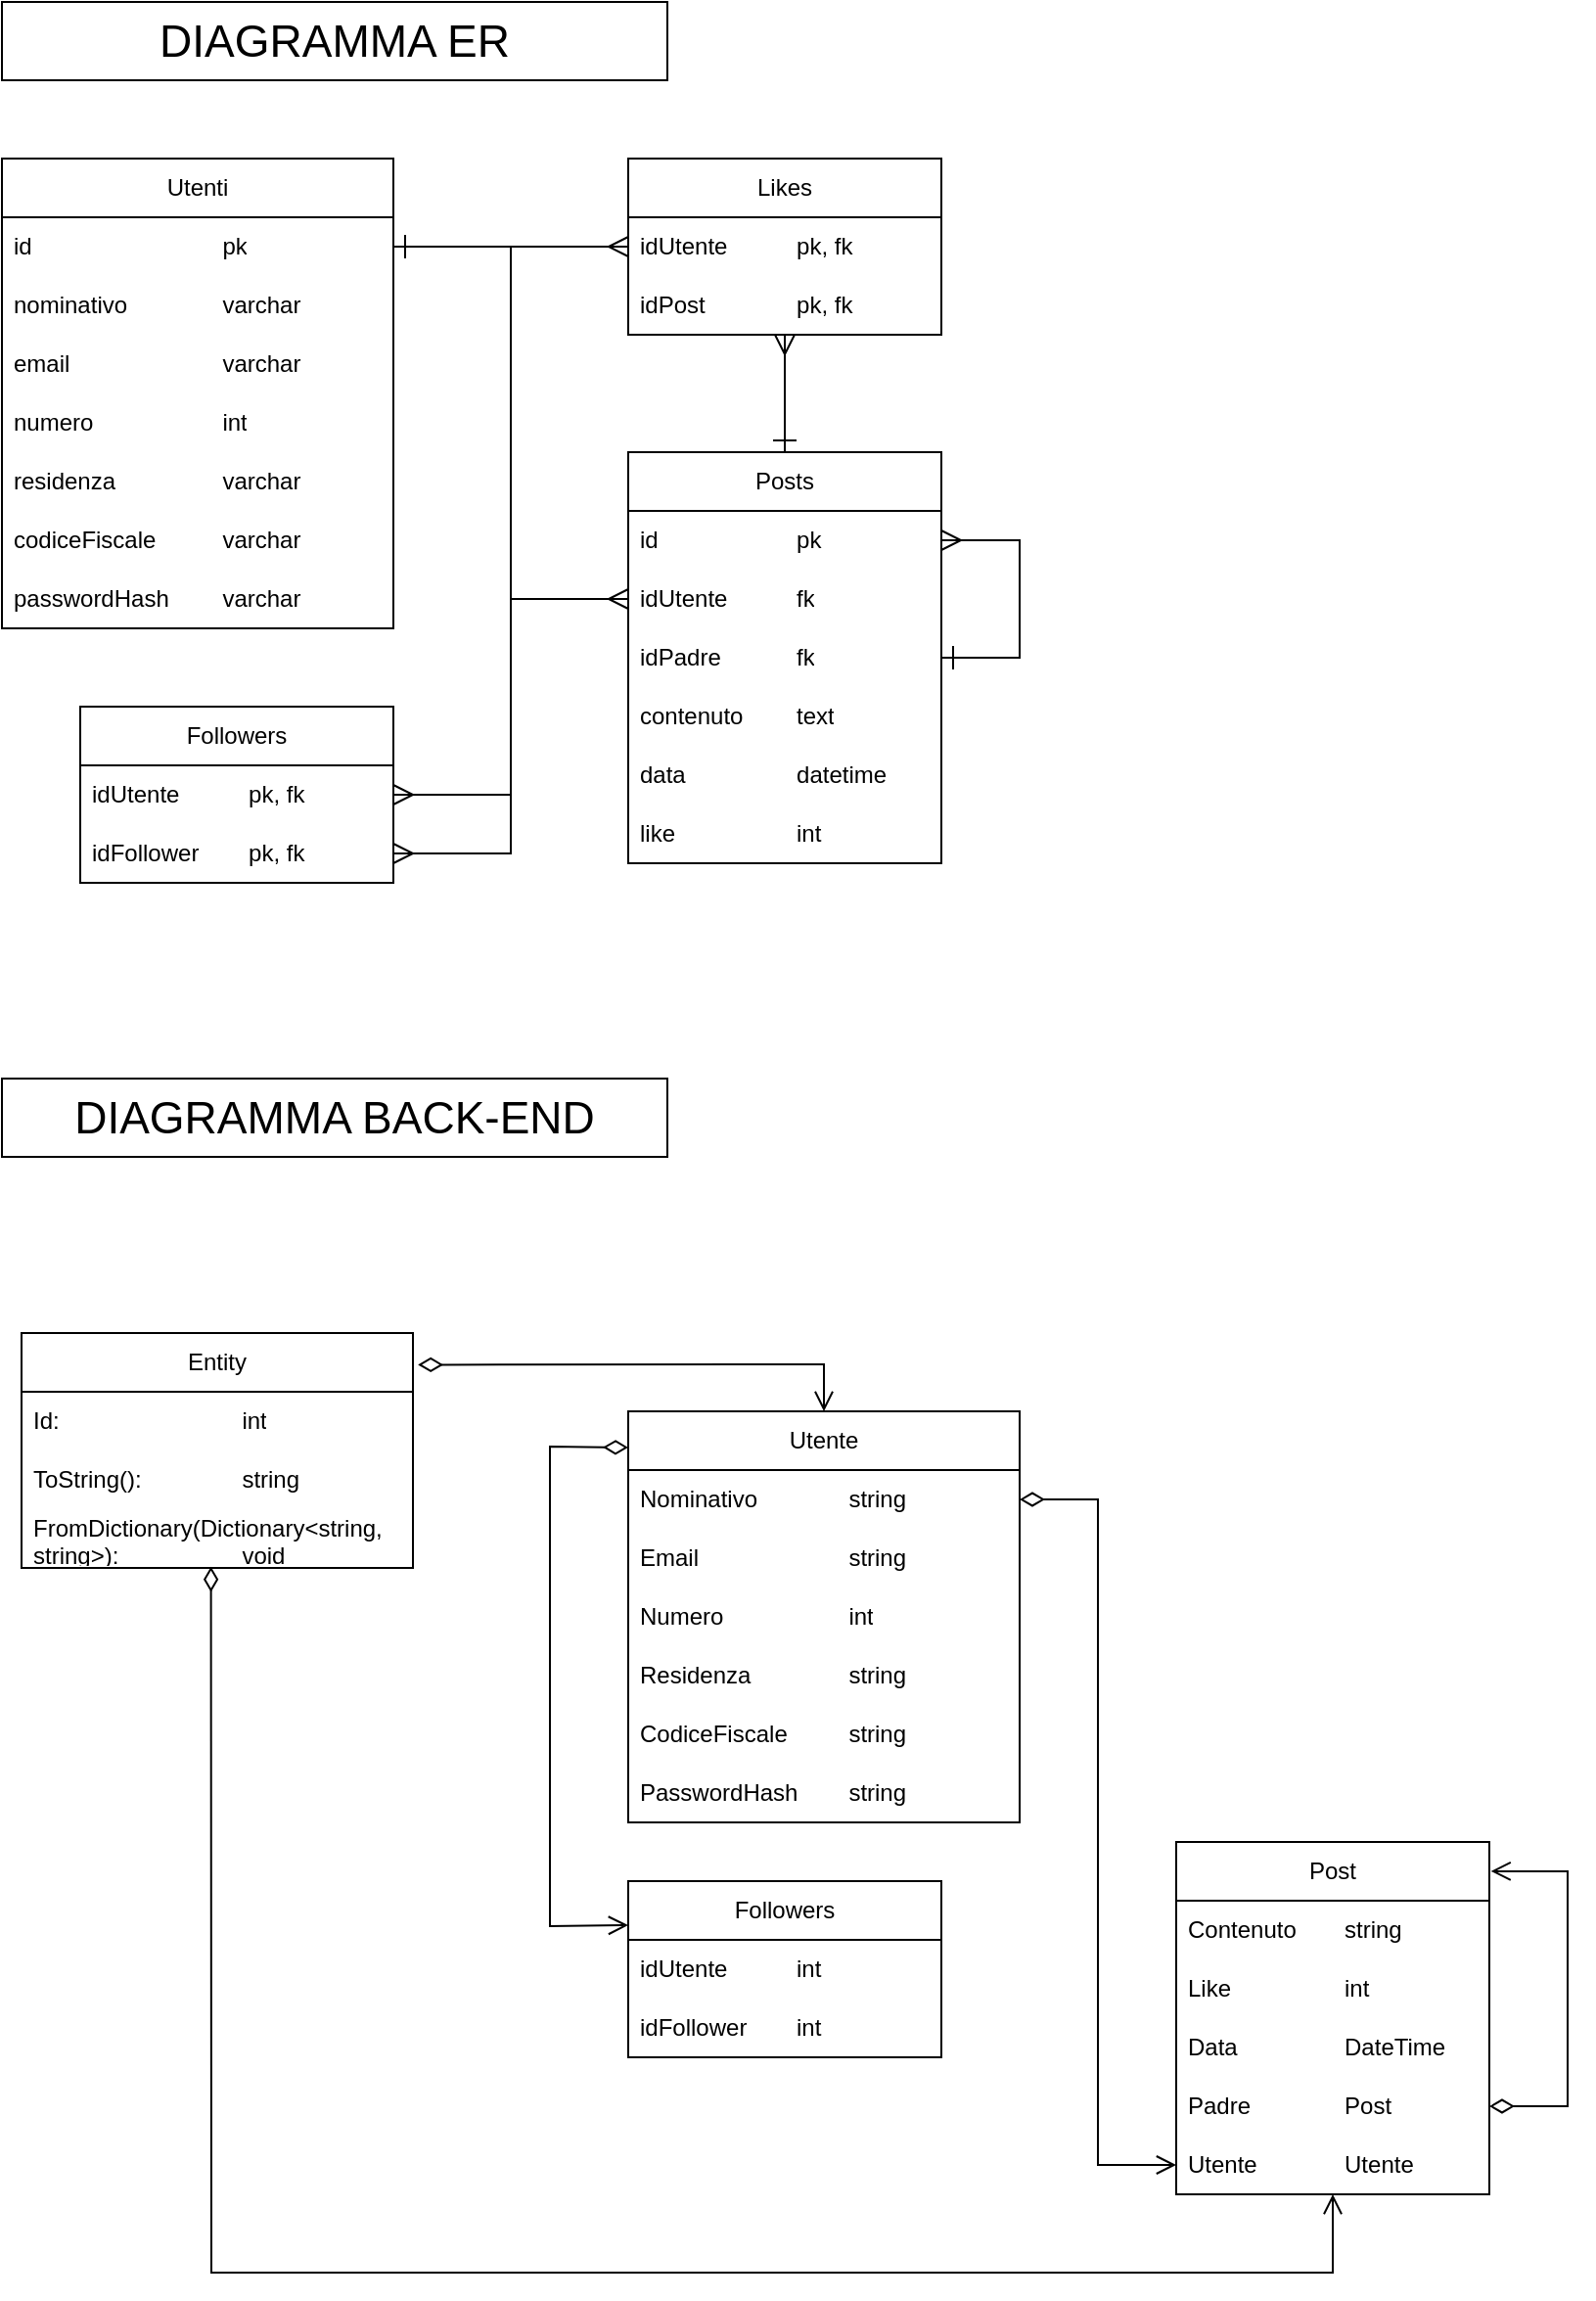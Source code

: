 <mxfile version="22.0.4" type="device">
  <diagram name="Page-1" id="b520641d-4fe3-3701-9064-5fc419738815">
    <mxGraphModel dx="1274" dy="706" grid="1" gridSize="10" guides="1" tooltips="1" connect="1" arrows="1" fold="1" page="1" pageScale="1" pageWidth="1100" pageHeight="850" background="none" math="0" shadow="0">
      <root>
        <mxCell id="0" />
        <mxCell id="1" parent="0" />
        <mxCell id="Cp1m9hOyoxUrhOeK2Ubn-2" value="Utenti" style="swimlane;fontStyle=0;childLayout=stackLayout;horizontal=1;startSize=30;horizontalStack=0;resizeParent=1;resizeParentMax=0;resizeLast=0;collapsible=1;marginBottom=0;whiteSpace=wrap;html=1;" parent="1" vertex="1">
          <mxGeometry x="40" y="120" width="200" height="240" as="geometry" />
        </mxCell>
        <mxCell id="Cp1m9hOyoxUrhOeK2Ubn-4" value="id&lt;span style=&quot;white-space: pre;&quot;&gt;&#x9;&lt;span style=&quot;white-space: pre;&quot;&gt;&#x9;&lt;/span&gt;&lt;span style=&quot;white-space: pre;&quot;&gt;&#x9;&lt;span style=&quot;white-space: pre;&quot;&gt;&#x9;&lt;/span&gt;&lt;/span&gt;&lt;/span&gt;pk" style="text;strokeColor=none;fillColor=none;align=left;verticalAlign=middle;spacingLeft=4;spacingRight=4;overflow=hidden;points=[[0,0.5],[1,0.5]];portConstraint=eastwest;rotatable=0;whiteSpace=wrap;html=1;" parent="Cp1m9hOyoxUrhOeK2Ubn-2" vertex="1">
          <mxGeometry y="30" width="200" height="30" as="geometry" />
        </mxCell>
        <mxCell id="Cp1m9hOyoxUrhOeK2Ubn-5" value="nominativo&amp;nbsp;&#x9;&lt;span style=&quot;white-space: pre;&quot;&gt;&#x9;&lt;span style=&quot;white-space: pre;&quot;&gt;&#x9;&lt;/span&gt;&lt;/span&gt;varchar" style="text;strokeColor=none;fillColor=none;align=left;verticalAlign=middle;spacingLeft=4;spacingRight=4;overflow=hidden;points=[[0,0.5],[1,0.5]];portConstraint=eastwest;rotatable=0;whiteSpace=wrap;html=1;" parent="Cp1m9hOyoxUrhOeK2Ubn-2" vertex="1">
          <mxGeometry y="60" width="200" height="30" as="geometry" />
        </mxCell>
        <mxCell id="Cp1m9hOyoxUrhOeK2Ubn-6" value="email&lt;span style=&quot;white-space: pre;&quot;&gt;&#x9;&lt;span style=&quot;white-space: pre;&quot;&gt;&#x9;&lt;span style=&quot;white-space: pre;&quot;&gt;&#x9;&lt;/span&gt;&lt;/span&gt;&lt;/span&gt;varchar" style="text;strokeColor=none;fillColor=none;align=left;verticalAlign=middle;spacingLeft=4;spacingRight=4;overflow=hidden;points=[[0,0.5],[1,0.5]];portConstraint=eastwest;rotatable=0;whiteSpace=wrap;html=1;" parent="Cp1m9hOyoxUrhOeK2Ubn-2" vertex="1">
          <mxGeometry y="90" width="200" height="30" as="geometry" />
        </mxCell>
        <mxCell id="Cp1m9hOyoxUrhOeK2Ubn-7" value="numero&lt;span style=&quot;white-space: pre;&quot;&gt;&#x9;&lt;span style=&quot;white-space: pre;&quot;&gt;&#x9;&lt;span style=&quot;white-space: pre;&quot;&gt;&#x9;&lt;/span&gt;&lt;/span&gt;&lt;/span&gt;int" style="text;strokeColor=none;fillColor=none;align=left;verticalAlign=middle;spacingLeft=4;spacingRight=4;overflow=hidden;points=[[0,0.5],[1,0.5]];portConstraint=eastwest;rotatable=0;whiteSpace=wrap;html=1;" parent="Cp1m9hOyoxUrhOeK2Ubn-2" vertex="1">
          <mxGeometry y="120" width="200" height="30" as="geometry" />
        </mxCell>
        <mxCell id="Cp1m9hOyoxUrhOeK2Ubn-8" value="residenza&lt;span style=&quot;white-space: pre;&quot;&gt;&#x9;&lt;span style=&quot;white-space: pre;&quot;&gt;&#x9;&lt;/span&gt;&lt;/span&gt;varchar" style="text;strokeColor=none;fillColor=none;align=left;verticalAlign=middle;spacingLeft=4;spacingRight=4;overflow=hidden;points=[[0,0.5],[1,0.5]];portConstraint=eastwest;rotatable=0;whiteSpace=wrap;html=1;" parent="Cp1m9hOyoxUrhOeK2Ubn-2" vertex="1">
          <mxGeometry y="150" width="200" height="30" as="geometry" />
        </mxCell>
        <mxCell id="Cp1m9hOyoxUrhOeK2Ubn-9" value="codiceFiscale&lt;span style=&quot;white-space: pre;&quot;&gt;&#x9;&lt;span style=&quot;white-space: pre;&quot;&gt;&#x9;&lt;/span&gt;&lt;/span&gt;varchar" style="text;strokeColor=none;fillColor=none;align=left;verticalAlign=middle;spacingLeft=4;spacingRight=4;overflow=hidden;points=[[0,0.5],[1,0.5]];portConstraint=eastwest;rotatable=0;whiteSpace=wrap;html=1;" parent="Cp1m9hOyoxUrhOeK2Ubn-2" vertex="1">
          <mxGeometry y="180" width="200" height="30" as="geometry" />
        </mxCell>
        <mxCell id="Cp1m9hOyoxUrhOeK2Ubn-10" value="passwordHash&lt;span style=&quot;white-space: pre;&quot;&gt;&#x9;&lt;/span&gt;varchar" style="text;strokeColor=none;fillColor=none;align=left;verticalAlign=middle;spacingLeft=4;spacingRight=4;overflow=hidden;points=[[0,0.5],[1,0.5]];portConstraint=eastwest;rotatable=0;whiteSpace=wrap;html=1;" parent="Cp1m9hOyoxUrhOeK2Ubn-2" vertex="1">
          <mxGeometry y="210" width="200" height="30" as="geometry" />
        </mxCell>
        <mxCell id="Cp1m9hOyoxUrhOeK2Ubn-11" value="Posts" style="swimlane;fontStyle=0;childLayout=stackLayout;horizontal=1;startSize=30;horizontalStack=0;resizeParent=1;resizeParentMax=0;resizeLast=0;collapsible=1;marginBottom=0;whiteSpace=wrap;html=1;" parent="1" vertex="1">
          <mxGeometry x="360" y="270" width="160" height="210" as="geometry" />
        </mxCell>
        <mxCell id="Cp1m9hOyoxUrhOeK2Ubn-12" value="id&lt;span style=&quot;white-space: pre;&quot;&gt;&#x9;&lt;span style=&quot;white-space: pre;&quot;&gt;&#x9;&lt;/span&gt;&lt;span style=&quot;white-space: pre;&quot;&gt;&#x9;&lt;/span&gt;&lt;/span&gt;pk" style="text;strokeColor=none;fillColor=none;align=left;verticalAlign=middle;spacingLeft=4;spacingRight=4;overflow=hidden;points=[[0,0.5],[1,0.5]];portConstraint=eastwest;rotatable=0;whiteSpace=wrap;html=1;" parent="Cp1m9hOyoxUrhOeK2Ubn-11" vertex="1">
          <mxGeometry y="30" width="160" height="30" as="geometry" />
        </mxCell>
        <mxCell id="Cp1m9hOyoxUrhOeK2Ubn-13" value="idUtente&lt;span style=&quot;white-space: pre;&quot;&gt;&#x9;&lt;/span&gt;&lt;span style=&quot;white-space: pre;&quot;&gt;&#x9;&lt;/span&gt;fk" style="text;strokeColor=none;fillColor=none;align=left;verticalAlign=middle;spacingLeft=4;spacingRight=4;overflow=hidden;points=[[0,0.5],[1,0.5]];portConstraint=eastwest;rotatable=0;whiteSpace=wrap;html=1;" parent="Cp1m9hOyoxUrhOeK2Ubn-11" vertex="1">
          <mxGeometry y="60" width="160" height="30" as="geometry" />
        </mxCell>
        <mxCell id="Cp1m9hOyoxUrhOeK2Ubn-109" value="idPadre&lt;span style=&quot;white-space: pre;&quot;&gt;&#x9;&lt;/span&gt;&lt;span style=&quot;white-space: pre;&quot;&gt;&#x9;&lt;/span&gt;fk" style="text;strokeColor=none;fillColor=none;align=left;verticalAlign=middle;spacingLeft=4;spacingRight=4;overflow=hidden;points=[[0,0.5],[1,0.5]];portConstraint=eastwest;rotatable=0;whiteSpace=wrap;html=1;" parent="Cp1m9hOyoxUrhOeK2Ubn-11" vertex="1">
          <mxGeometry y="90" width="160" height="30" as="geometry" />
        </mxCell>
        <mxCell id="Cp1m9hOyoxUrhOeK2Ubn-14" value="contenuto&lt;span style=&quot;white-space: pre;&quot;&gt;&#x9;&lt;/span&gt;text" style="text;strokeColor=none;fillColor=none;align=left;verticalAlign=middle;spacingLeft=4;spacingRight=4;overflow=hidden;points=[[0,0.5],[1,0.5]];portConstraint=eastwest;rotatable=0;whiteSpace=wrap;html=1;" parent="Cp1m9hOyoxUrhOeK2Ubn-11" vertex="1">
          <mxGeometry y="120" width="160" height="30" as="geometry" />
        </mxCell>
        <mxCell id="Cp1m9hOyoxUrhOeK2Ubn-15" value="data&lt;span style=&quot;white-space: pre;&quot;&gt;&#x9;&lt;/span&gt;&lt;span style=&quot;white-space: pre;&quot;&gt;&#x9;&lt;/span&gt;&lt;span style=&quot;white-space: pre;&quot;&gt;&#x9;&lt;/span&gt;datetime" style="text;strokeColor=none;fillColor=none;align=left;verticalAlign=middle;spacingLeft=4;spacingRight=4;overflow=hidden;points=[[0,0.5],[1,0.5]];portConstraint=eastwest;rotatable=0;whiteSpace=wrap;html=1;" parent="Cp1m9hOyoxUrhOeK2Ubn-11" vertex="1">
          <mxGeometry y="150" width="160" height="30" as="geometry" />
        </mxCell>
        <mxCell id="Cp1m9hOyoxUrhOeK2Ubn-107" value="like&lt;span style=&quot;white-space: pre;&quot;&gt;&#x9;&lt;/span&gt;&lt;span style=&quot;white-space: pre;&quot;&gt;&#x9;&lt;/span&gt;&lt;span style=&quot;white-space: pre;&quot;&gt;&#x9;&lt;/span&gt;int" style="text;strokeColor=none;fillColor=none;align=left;verticalAlign=middle;spacingLeft=4;spacingRight=4;overflow=hidden;points=[[0,0.5],[1,0.5]];portConstraint=eastwest;rotatable=0;whiteSpace=wrap;html=1;" parent="Cp1m9hOyoxUrhOeK2Ubn-11" vertex="1">
          <mxGeometry y="180" width="160" height="30" as="geometry" />
        </mxCell>
        <mxCell id="Cp1m9hOyoxUrhOeK2Ubn-110" value="" style="endArrow=ERmany;startArrow=ERone;endFill=0;startFill=0;endSize=8;startSize=10;html=1;rounded=0;exitX=1;exitY=0.5;exitDx=0;exitDy=0;entryX=1;entryY=0.5;entryDx=0;entryDy=0;" parent="Cp1m9hOyoxUrhOeK2Ubn-11" source="Cp1m9hOyoxUrhOeK2Ubn-109" target="Cp1m9hOyoxUrhOeK2Ubn-12" edge="1">
          <mxGeometry width="160" relative="1" as="geometry">
            <mxPoint x="200" y="140" as="sourcePoint" />
            <mxPoint x="200" y="50" as="targetPoint" />
            <Array as="points">
              <mxPoint x="200" y="105" />
              <mxPoint x="200" y="45" />
            </Array>
          </mxGeometry>
        </mxCell>
        <mxCell id="Cp1m9hOyoxUrhOeK2Ubn-20" value="" style="endArrow=ERmany;startArrow=ERone;endFill=0;startFill=0;endSize=8;startSize=10;html=1;rounded=0;exitX=1;exitY=0.5;exitDx=0;exitDy=0;entryX=0;entryY=0.5;entryDx=0;entryDy=0;" parent="1" source="Cp1m9hOyoxUrhOeK2Ubn-4" target="Cp1m9hOyoxUrhOeK2Ubn-13" edge="1">
          <mxGeometry width="160" relative="1" as="geometry">
            <mxPoint x="230" y="180" as="sourcePoint" />
            <mxPoint x="350" y="180" as="targetPoint" />
            <Array as="points">
              <mxPoint x="300" y="165" />
              <mxPoint x="300" y="345" />
            </Array>
          </mxGeometry>
        </mxCell>
        <mxCell id="Cp1m9hOyoxUrhOeK2Ubn-42" value="Utente" style="swimlane;fontStyle=0;childLayout=stackLayout;horizontal=1;startSize=30;horizontalStack=0;resizeParent=1;resizeParentMax=0;resizeLast=0;collapsible=1;marginBottom=0;whiteSpace=wrap;html=1;" parent="1" vertex="1">
          <mxGeometry x="360" y="760" width="200" height="210" as="geometry" />
        </mxCell>
        <mxCell id="Cp1m9hOyoxUrhOeK2Ubn-44" value="Nominativo&amp;nbsp;&#x9;&lt;span style=&quot;white-space: pre;&quot;&gt;&#x9;&lt;span style=&quot;white-space: pre;&quot;&gt;&#x9;&lt;/span&gt;&lt;/span&gt;string" style="text;strokeColor=none;fillColor=none;align=left;verticalAlign=middle;spacingLeft=4;spacingRight=4;overflow=hidden;points=[[0,0.5],[1,0.5]];portConstraint=eastwest;rotatable=0;whiteSpace=wrap;html=1;" parent="Cp1m9hOyoxUrhOeK2Ubn-42" vertex="1">
          <mxGeometry y="30" width="200" height="30" as="geometry" />
        </mxCell>
        <mxCell id="Cp1m9hOyoxUrhOeK2Ubn-45" value="Email&lt;span style=&quot;white-space: pre;&quot;&gt;&#x9;&lt;span style=&quot;white-space: pre;&quot;&gt;&#x9;&lt;span style=&quot;white-space: pre;&quot;&gt;&#x9;&lt;/span&gt;&lt;/span&gt;&lt;/span&gt;string" style="text;strokeColor=none;fillColor=none;align=left;verticalAlign=middle;spacingLeft=4;spacingRight=4;overflow=hidden;points=[[0,0.5],[1,0.5]];portConstraint=eastwest;rotatable=0;whiteSpace=wrap;html=1;" parent="Cp1m9hOyoxUrhOeK2Ubn-42" vertex="1">
          <mxGeometry y="60" width="200" height="30" as="geometry" />
        </mxCell>
        <mxCell id="Cp1m9hOyoxUrhOeK2Ubn-46" value="Numero&lt;span style=&quot;white-space: pre;&quot;&gt;&#x9;&lt;span style=&quot;white-space: pre;&quot;&gt;&#x9;&lt;span style=&quot;white-space: pre;&quot;&gt;&#x9;&lt;/span&gt;&lt;/span&gt;&lt;/span&gt;int" style="text;strokeColor=none;fillColor=none;align=left;verticalAlign=middle;spacingLeft=4;spacingRight=4;overflow=hidden;points=[[0,0.5],[1,0.5]];portConstraint=eastwest;rotatable=0;whiteSpace=wrap;html=1;" parent="Cp1m9hOyoxUrhOeK2Ubn-42" vertex="1">
          <mxGeometry y="90" width="200" height="30" as="geometry" />
        </mxCell>
        <mxCell id="Cp1m9hOyoxUrhOeK2Ubn-47" value="Residenza&lt;span style=&quot;white-space: pre;&quot;&gt;&#x9;&lt;span style=&quot;white-space: pre;&quot;&gt;&#x9;&lt;/span&gt;&lt;/span&gt;string" style="text;strokeColor=none;fillColor=none;align=left;verticalAlign=middle;spacingLeft=4;spacingRight=4;overflow=hidden;points=[[0,0.5],[1,0.5]];portConstraint=eastwest;rotatable=0;whiteSpace=wrap;html=1;" parent="Cp1m9hOyoxUrhOeK2Ubn-42" vertex="1">
          <mxGeometry y="120" width="200" height="30" as="geometry" />
        </mxCell>
        <mxCell id="Cp1m9hOyoxUrhOeK2Ubn-48" value="CodiceFiscale&lt;span style=&quot;white-space: pre;&quot;&gt;&#x9;&lt;span style=&quot;white-space: pre;&quot;&gt;&#x9;&lt;/span&gt;&lt;/span&gt;string" style="text;strokeColor=none;fillColor=none;align=left;verticalAlign=middle;spacingLeft=4;spacingRight=4;overflow=hidden;points=[[0,0.5],[1,0.5]];portConstraint=eastwest;rotatable=0;whiteSpace=wrap;html=1;" parent="Cp1m9hOyoxUrhOeK2Ubn-42" vertex="1">
          <mxGeometry y="150" width="200" height="30" as="geometry" />
        </mxCell>
        <mxCell id="Cp1m9hOyoxUrhOeK2Ubn-49" value="PasswordHash&lt;span style=&quot;white-space: pre;&quot;&gt;&#x9;&lt;/span&gt;string" style="text;strokeColor=none;fillColor=none;align=left;verticalAlign=middle;spacingLeft=4;spacingRight=4;overflow=hidden;points=[[0,0.5],[1,0.5]];portConstraint=eastwest;rotatable=0;whiteSpace=wrap;html=1;" parent="Cp1m9hOyoxUrhOeK2Ubn-42" vertex="1">
          <mxGeometry y="180" width="200" height="30" as="geometry" />
        </mxCell>
        <mxCell id="Cp1m9hOyoxUrhOeK2Ubn-50" value="&lt;font style=&quot;font-size: 23px;&quot;&gt;DIAGRAMMA ER&lt;/font&gt;" style="html=1;whiteSpace=wrap;" parent="1" vertex="1">
          <mxGeometry x="40" y="40" width="340" height="40" as="geometry" />
        </mxCell>
        <mxCell id="Cp1m9hOyoxUrhOeK2Ubn-51" value="&lt;font style=&quot;font-size: 23px;&quot;&gt;DIAGRAMMA BACK-END&lt;/font&gt;" style="html=1;whiteSpace=wrap;" parent="1" vertex="1">
          <mxGeometry x="40" y="590" width="340" height="40" as="geometry" />
        </mxCell>
        <mxCell id="Cp1m9hOyoxUrhOeK2Ubn-60" value="Post" style="swimlane;fontStyle=0;childLayout=stackLayout;horizontal=1;startSize=30;horizontalStack=0;resizeParent=1;resizeParentMax=0;resizeLast=0;collapsible=1;marginBottom=0;whiteSpace=wrap;html=1;" parent="1" vertex="1">
          <mxGeometry x="640" y="980" width="160" height="180" as="geometry" />
        </mxCell>
        <mxCell id="Cp1m9hOyoxUrhOeK2Ubn-63" value="Contenuto&lt;span style=&quot;white-space: pre;&quot;&gt;&#x9;&lt;/span&gt;string" style="text;strokeColor=none;fillColor=none;align=left;verticalAlign=middle;spacingLeft=4;spacingRight=4;overflow=hidden;points=[[0,0.5],[1,0.5]];portConstraint=eastwest;rotatable=0;whiteSpace=wrap;html=1;" parent="Cp1m9hOyoxUrhOeK2Ubn-60" vertex="1">
          <mxGeometry y="30" width="160" height="30" as="geometry" />
        </mxCell>
        <mxCell id="Cp1m9hOyoxUrhOeK2Ubn-113" value="Like&lt;span style=&quot;white-space: pre;&quot;&gt;&#x9;&lt;/span&gt;&lt;span style=&quot;white-space: pre;&quot;&gt;&#x9;&lt;/span&gt;&lt;span style=&quot;white-space: pre;&quot;&gt;&#x9;&lt;/span&gt;int" style="text;strokeColor=none;fillColor=none;align=left;verticalAlign=middle;spacingLeft=4;spacingRight=4;overflow=hidden;points=[[0,0.5],[1,0.5]];portConstraint=eastwest;rotatable=0;whiteSpace=wrap;html=1;" parent="Cp1m9hOyoxUrhOeK2Ubn-60" vertex="1">
          <mxGeometry y="60" width="160" height="30" as="geometry" />
        </mxCell>
        <mxCell id="Cp1m9hOyoxUrhOeK2Ubn-64" value="Data&lt;span style=&quot;white-space: pre;&quot;&gt;&#x9;&lt;/span&gt;&lt;span style=&quot;white-space: pre;&quot;&gt;&#x9;&lt;/span&gt;DateTime" style="text;strokeColor=none;fillColor=none;align=left;verticalAlign=middle;spacingLeft=4;spacingRight=4;overflow=hidden;points=[[0,0.5],[1,0.5]];portConstraint=eastwest;rotatable=0;whiteSpace=wrap;html=1;" parent="Cp1m9hOyoxUrhOeK2Ubn-60" vertex="1">
          <mxGeometry y="90" width="160" height="30" as="geometry" />
        </mxCell>
        <mxCell id="Cp1m9hOyoxUrhOeK2Ubn-112" value="Padre&lt;span style=&quot;white-space: pre;&quot;&gt;&#x9;&lt;span style=&quot;white-space: pre;&quot;&gt;&#x9;&lt;/span&gt;P&lt;/span&gt;ost" style="text;strokeColor=none;fillColor=none;align=left;verticalAlign=middle;spacingLeft=4;spacingRight=4;overflow=hidden;points=[[0,0.5],[1,0.5]];portConstraint=eastwest;rotatable=0;whiteSpace=wrap;html=1;" parent="Cp1m9hOyoxUrhOeK2Ubn-60" vertex="1">
          <mxGeometry y="120" width="160" height="30" as="geometry" />
        </mxCell>
        <mxCell id="Cp1m9hOyoxUrhOeK2Ubn-73" value="Utente&lt;span style=&quot;white-space: pre;&quot;&gt;&#x9;&lt;/span&gt;&lt;span style=&quot;white-space: pre;&quot;&gt;&#x9;&lt;/span&gt;Utente" style="text;strokeColor=none;fillColor=none;align=left;verticalAlign=middle;spacingLeft=4;spacingRight=4;overflow=hidden;points=[[0,0.5],[1,0.5]];portConstraint=eastwest;rotatable=0;whiteSpace=wrap;html=1;" parent="Cp1m9hOyoxUrhOeK2Ubn-60" vertex="1">
          <mxGeometry y="150" width="160" height="30" as="geometry" />
        </mxCell>
        <mxCell id="Cp1m9hOyoxUrhOeK2Ubn-111" value="" style="endArrow=open;startArrow=diamondThin;endFill=0;startFill=0;endSize=8;startSize=10;html=1;rounded=0;exitX=1;exitY=0.5;exitDx=0;exitDy=0;entryX=1.005;entryY=0.083;entryDx=0;entryDy=0;entryPerimeter=0;" parent="Cp1m9hOyoxUrhOeK2Ubn-60" source="Cp1m9hOyoxUrhOeK2Ubn-112" target="Cp1m9hOyoxUrhOeK2Ubn-60" edge="1">
          <mxGeometry width="160" relative="1" as="geometry">
            <mxPoint x="260.0" y="14.94" as="sourcePoint" />
            <mxPoint x="260.96" y="165" as="targetPoint" />
            <Array as="points">
              <mxPoint x="200" y="135" />
              <mxPoint x="200" y="15" />
            </Array>
          </mxGeometry>
        </mxCell>
        <mxCell id="Cp1m9hOyoxUrhOeK2Ubn-72" value="" style="endArrow=open;startArrow=diamondThin;endFill=0;startFill=0;endSize=8;startSize=10;html=1;rounded=0;exitX=1;exitY=0.5;exitDx=0;exitDy=0;entryX=0;entryY=0.5;entryDx=0;entryDy=0;" parent="1" target="Cp1m9hOyoxUrhOeK2Ubn-73" edge="1">
          <mxGeometry width="160" relative="1" as="geometry">
            <mxPoint x="560" y="805" as="sourcePoint" />
            <mxPoint x="630" y="840" as="targetPoint" />
            <Array as="points">
              <mxPoint x="600" y="805" />
              <mxPoint x="600" y="1145" />
            </Array>
          </mxGeometry>
        </mxCell>
        <mxCell id="Cp1m9hOyoxUrhOeK2Ubn-77" value="Entity" style="swimlane;fontStyle=0;childLayout=stackLayout;horizontal=1;startSize=30;horizontalStack=0;resizeParent=1;resizeParentMax=0;resizeLast=0;collapsible=1;marginBottom=0;whiteSpace=wrap;html=1;" parent="1" vertex="1">
          <mxGeometry x="50" y="720" width="200" height="120" as="geometry" />
        </mxCell>
        <mxCell id="Cp1m9hOyoxUrhOeK2Ubn-78" value="Id:&lt;span style=&quot;white-space: pre;&quot;&gt;&#x9;&lt;/span&gt;&lt;span style=&quot;white-space: pre;&quot;&gt;&#x9;&lt;/span&gt;&lt;span style=&quot;white-space: pre;&quot;&gt;&#x9;&lt;/span&gt;&lt;span style=&quot;white-space: pre;&quot;&gt;&#x9;&lt;/span&gt;int" style="text;strokeColor=none;fillColor=none;align=left;verticalAlign=middle;spacingLeft=4;spacingRight=4;overflow=hidden;points=[[0,0.5],[1,0.5]];portConstraint=eastwest;rotatable=0;whiteSpace=wrap;html=1;" parent="Cp1m9hOyoxUrhOeK2Ubn-77" vertex="1">
          <mxGeometry y="30" width="200" height="30" as="geometry" />
        </mxCell>
        <mxCell id="Cp1m9hOyoxUrhOeK2Ubn-79" value="ToString():&lt;span style=&quot;white-space: pre;&quot;&gt;&#x9;&lt;/span&gt;&lt;span style=&quot;white-space: pre;&quot;&gt;&#x9;&lt;/span&gt;string" style="text;strokeColor=none;fillColor=none;align=left;verticalAlign=middle;spacingLeft=4;spacingRight=4;overflow=hidden;points=[[0,0.5],[1,0.5]];portConstraint=eastwest;rotatable=0;whiteSpace=wrap;html=1;" parent="Cp1m9hOyoxUrhOeK2Ubn-77" vertex="1">
          <mxGeometry y="60" width="200" height="30" as="geometry" />
        </mxCell>
        <mxCell id="Cp1m9hOyoxUrhOeK2Ubn-80" value="FromDictionary(Dictionary&amp;lt;string, string&amp;gt;):&lt;span style=&quot;white-space: pre;&quot;&gt;&#x9;&lt;/span&gt;&lt;span style=&quot;white-space: pre;&quot;&gt;&#x9;&lt;span style=&quot;white-space: pre;&quot;&gt;&#x9;&lt;/span&gt;&lt;/span&gt;void" style="text;strokeColor=none;fillColor=none;align=left;verticalAlign=middle;spacingLeft=4;spacingRight=4;overflow=hidden;points=[[0,0.5],[1,0.5]];portConstraint=eastwest;rotatable=0;whiteSpace=wrap;html=1;" parent="Cp1m9hOyoxUrhOeK2Ubn-77" vertex="1">
          <mxGeometry y="90" width="200" height="30" as="geometry" />
        </mxCell>
        <mxCell id="Cp1m9hOyoxUrhOeK2Ubn-85" value="" style="endArrow=open;startArrow=diamondThin;endFill=0;startFill=0;endSize=8;startSize=10;html=1;rounded=0;entryX=0.5;entryY=0;entryDx=0;entryDy=0;exitX=1.013;exitY=0.135;exitDx=0;exitDy=0;exitPerimeter=0;" parent="1" source="Cp1m9hOyoxUrhOeK2Ubn-77" target="Cp1m9hOyoxUrhOeK2Ubn-42" edge="1">
          <mxGeometry width="160" relative="1" as="geometry">
            <mxPoint x="300" y="740" as="sourcePoint" />
            <mxPoint x="570" y="740" as="targetPoint" />
            <Array as="points">
              <mxPoint x="460" y="736" />
            </Array>
          </mxGeometry>
        </mxCell>
        <mxCell id="Cp1m9hOyoxUrhOeK2Ubn-86" value="" style="endArrow=open;startArrow=diamondThin;endFill=0;startFill=0;endSize=8;startSize=10;html=1;rounded=0;exitX=0.484;exitY=0.981;exitDx=0;exitDy=0;exitPerimeter=0;" parent="1" source="Cp1m9hOyoxUrhOeK2Ubn-80" edge="1">
          <mxGeometry width="160" relative="1" as="geometry">
            <mxPoint x="160" y="710" as="sourcePoint" />
            <mxPoint x="720" y="1160" as="targetPoint" />
            <Array as="points">
              <mxPoint x="147" y="1200" />
              <mxPoint x="720" y="1200" />
            </Array>
          </mxGeometry>
        </mxCell>
        <mxCell id="Cp1m9hOyoxUrhOeK2Ubn-88" value="Followers" style="swimlane;fontStyle=0;childLayout=stackLayout;horizontal=1;startSize=30;horizontalStack=0;resizeParent=1;resizeParentMax=0;resizeLast=0;collapsible=1;marginBottom=0;whiteSpace=wrap;html=1;" parent="1" vertex="1">
          <mxGeometry x="80" y="400" width="160" height="90" as="geometry" />
        </mxCell>
        <mxCell id="Cp1m9hOyoxUrhOeK2Ubn-90" value="idUtente&lt;span style=&quot;white-space: pre;&quot;&gt;&#x9;&lt;/span&gt;&lt;span style=&quot;white-space: pre;&quot;&gt;&#x9;&lt;/span&gt;pk, fk" style="text;strokeColor=none;fillColor=none;align=left;verticalAlign=middle;spacingLeft=4;spacingRight=4;overflow=hidden;points=[[0,0.5],[1,0.5]];portConstraint=eastwest;rotatable=0;whiteSpace=wrap;html=1;" parent="Cp1m9hOyoxUrhOeK2Ubn-88" vertex="1">
          <mxGeometry y="30" width="160" height="30" as="geometry" />
        </mxCell>
        <mxCell id="Cp1m9hOyoxUrhOeK2Ubn-97" value="idFollower&lt;span style=&quot;white-space: pre;&quot;&gt;&#x9;&lt;/span&gt;pk, fk" style="text;strokeColor=none;fillColor=none;align=left;verticalAlign=middle;spacingLeft=4;spacingRight=4;overflow=hidden;points=[[0,0.5],[1,0.5]];portConstraint=eastwest;rotatable=0;whiteSpace=wrap;html=1;" parent="Cp1m9hOyoxUrhOeK2Ubn-88" vertex="1">
          <mxGeometry y="60" width="160" height="30" as="geometry" />
        </mxCell>
        <mxCell id="Cp1m9hOyoxUrhOeK2Ubn-98" value="" style="endArrow=ERmany;startArrow=ERone;endFill=0;startFill=0;endSize=8;startSize=10;html=1;rounded=0;exitX=1;exitY=0.5;exitDx=0;exitDy=0;entryX=1;entryY=0.5;entryDx=0;entryDy=0;" parent="1" source="Cp1m9hOyoxUrhOeK2Ubn-4" target="Cp1m9hOyoxUrhOeK2Ubn-90" edge="1">
          <mxGeometry width="160" relative="1" as="geometry">
            <mxPoint x="250" y="175" as="sourcePoint" />
            <mxPoint x="310" y="370" as="targetPoint" />
            <Array as="points">
              <mxPoint x="300" y="165" />
              <mxPoint x="300" y="445" />
            </Array>
          </mxGeometry>
        </mxCell>
        <mxCell id="Cp1m9hOyoxUrhOeK2Ubn-99" value="" style="endArrow=ERmany;startArrow=ERone;endFill=0;startFill=0;endSize=8;startSize=10;html=1;rounded=0;exitX=1;exitY=0.5;exitDx=0;exitDy=0;entryX=1;entryY=0.5;entryDx=0;entryDy=0;" parent="1" source="Cp1m9hOyoxUrhOeK2Ubn-4" target="Cp1m9hOyoxUrhOeK2Ubn-97" edge="1">
          <mxGeometry width="160" relative="1" as="geometry">
            <mxPoint x="250" y="175" as="sourcePoint" />
            <mxPoint x="250" y="455" as="targetPoint" />
            <Array as="points">
              <mxPoint x="300" y="165" />
              <mxPoint x="300" y="475" />
            </Array>
          </mxGeometry>
        </mxCell>
        <mxCell id="Cp1m9hOyoxUrhOeK2Ubn-100" value="Followers" style="swimlane;fontStyle=0;childLayout=stackLayout;horizontal=1;startSize=30;horizontalStack=0;resizeParent=1;resizeParentMax=0;resizeLast=0;collapsible=1;marginBottom=0;whiteSpace=wrap;html=1;" parent="1" vertex="1">
          <mxGeometry x="360" y="1000" width="160" height="90" as="geometry" />
        </mxCell>
        <mxCell id="Cp1m9hOyoxUrhOeK2Ubn-101" value="idUtente&lt;span style=&quot;white-space: pre;&quot;&gt;&#x9;&lt;/span&gt;&lt;span style=&quot;white-space: pre;&quot;&gt;&#x9;&lt;/span&gt;int" style="text;strokeColor=none;fillColor=none;align=left;verticalAlign=middle;spacingLeft=4;spacingRight=4;overflow=hidden;points=[[0,0.5],[1,0.5]];portConstraint=eastwest;rotatable=0;whiteSpace=wrap;html=1;" parent="Cp1m9hOyoxUrhOeK2Ubn-100" vertex="1">
          <mxGeometry y="30" width="160" height="30" as="geometry" />
        </mxCell>
        <mxCell id="Cp1m9hOyoxUrhOeK2Ubn-102" value="idFollower&lt;span style=&quot;white-space: pre;&quot;&gt;&#x9;&lt;/span&gt;int" style="text;strokeColor=none;fillColor=none;align=left;verticalAlign=middle;spacingLeft=4;spacingRight=4;overflow=hidden;points=[[0,0.5],[1,0.5]];portConstraint=eastwest;rotatable=0;whiteSpace=wrap;html=1;" parent="Cp1m9hOyoxUrhOeK2Ubn-100" vertex="1">
          <mxGeometry y="60" width="160" height="30" as="geometry" />
        </mxCell>
        <mxCell id="Cp1m9hOyoxUrhOeK2Ubn-104" value="" style="endArrow=open;startArrow=diamondThin;endFill=0;startFill=0;endSize=8;startSize=10;html=1;rounded=0;entryX=0;entryY=0.25;entryDx=0;entryDy=0;exitX=0;exitY=0.088;exitDx=0;exitDy=0;exitPerimeter=0;" parent="1" source="Cp1m9hOyoxUrhOeK2Ubn-42" target="Cp1m9hOyoxUrhOeK2Ubn-100" edge="1">
          <mxGeometry width="160" relative="1" as="geometry">
            <mxPoint x="370" y="770" as="sourcePoint" />
            <mxPoint x="370" y="1055" as="targetPoint" />
            <Array as="points">
              <mxPoint x="320" y="778" />
              <mxPoint x="320" y="1023" />
            </Array>
          </mxGeometry>
        </mxCell>
        <mxCell id="t4ewPHWCoJttO8DMBXhj-1" value="Likes" style="swimlane;fontStyle=0;childLayout=stackLayout;horizontal=1;startSize=30;horizontalStack=0;resizeParent=1;resizeParentMax=0;resizeLast=0;collapsible=1;marginBottom=0;whiteSpace=wrap;html=1;" vertex="1" parent="1">
          <mxGeometry x="360" y="120" width="160" height="90" as="geometry" />
        </mxCell>
        <mxCell id="t4ewPHWCoJttO8DMBXhj-2" value="idUtente&lt;span style=&quot;white-space: pre;&quot;&gt;&#x9;&lt;/span&gt;&lt;span style=&quot;white-space: pre;&quot;&gt;&#x9;&lt;/span&gt;pk, fk" style="text;strokeColor=none;fillColor=none;align=left;verticalAlign=middle;spacingLeft=4;spacingRight=4;overflow=hidden;points=[[0,0.5],[1,0.5]];portConstraint=eastwest;rotatable=0;whiteSpace=wrap;html=1;" vertex="1" parent="t4ewPHWCoJttO8DMBXhj-1">
          <mxGeometry y="30" width="160" height="30" as="geometry" />
        </mxCell>
        <mxCell id="t4ewPHWCoJttO8DMBXhj-3" value="idPost&lt;span style=&quot;white-space: pre;&quot;&gt;&#x9;&lt;/span&gt;&amp;nbsp;&amp;nbsp;&amp;nbsp;&amp;nbsp;&amp;nbsp;&amp;nbsp;&amp;nbsp; pk, fk" style="text;strokeColor=none;fillColor=none;align=left;verticalAlign=middle;spacingLeft=4;spacingRight=4;overflow=hidden;points=[[0,0.5],[1,0.5]];portConstraint=eastwest;rotatable=0;whiteSpace=wrap;html=1;" vertex="1" parent="t4ewPHWCoJttO8DMBXhj-1">
          <mxGeometry y="60" width="160" height="30" as="geometry" />
        </mxCell>
        <mxCell id="t4ewPHWCoJttO8DMBXhj-5" value="" style="endArrow=ERmany;startArrow=ERone;endFill=0;startFill=0;endSize=8;startSize=10;html=1;rounded=0;exitX=0.5;exitY=0;exitDx=0;exitDy=0;" edge="1" parent="1" source="Cp1m9hOyoxUrhOeK2Ubn-11">
          <mxGeometry width="160" relative="1" as="geometry">
            <mxPoint x="580" y="180" as="sourcePoint" />
            <mxPoint x="440" y="210" as="targetPoint" />
            <Array as="points" />
          </mxGeometry>
        </mxCell>
        <mxCell id="t4ewPHWCoJttO8DMBXhj-6" value="" style="endArrow=ERmany;startArrow=ERone;endFill=0;startFill=0;endSize=8;startSize=10;html=1;rounded=0;exitX=1;exitY=0.5;exitDx=0;exitDy=0;entryX=0;entryY=0.5;entryDx=0;entryDy=0;" edge="1" parent="1" source="Cp1m9hOyoxUrhOeK2Ubn-4" target="t4ewPHWCoJttO8DMBXhj-2">
          <mxGeometry width="160" relative="1" as="geometry">
            <mxPoint x="310" y="140" as="sourcePoint" />
            <mxPoint x="310" y="80" as="targetPoint" />
            <Array as="points" />
          </mxGeometry>
        </mxCell>
      </root>
    </mxGraphModel>
  </diagram>
</mxfile>
